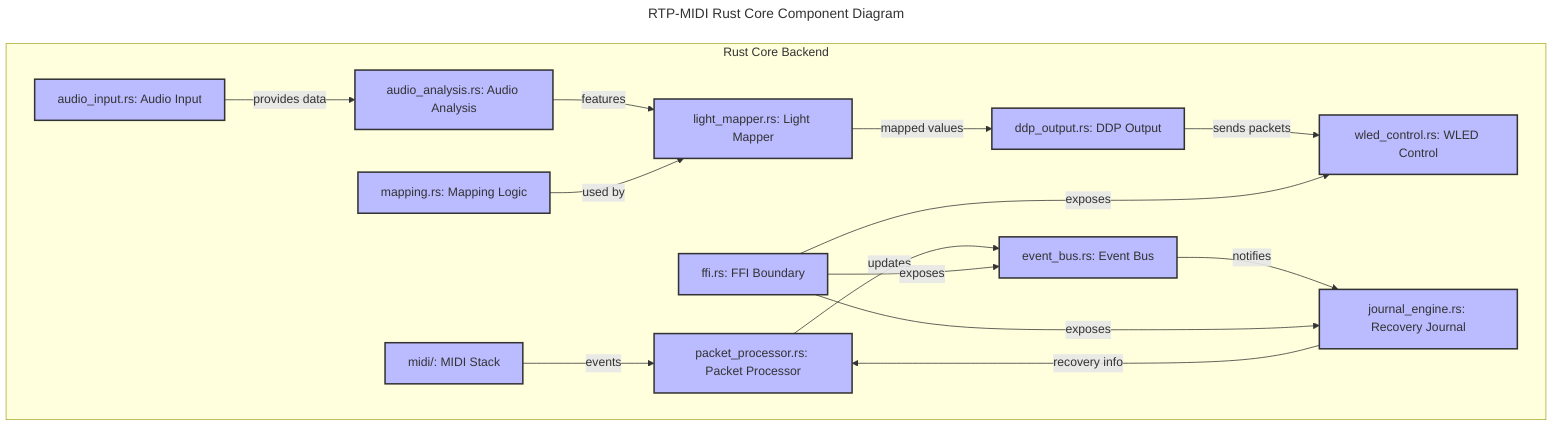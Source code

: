 ---
title: RTP-MIDI Rust Core Component Diagram
---

flowchart TB
    subgraph RustCore["Rust Core Backend"]
        AudioInput["audio_input.rs: Audio Input"]
        AudioAnalysis["audio_analysis.rs: Audio Analysis"]
        LightMapper["light_mapper.rs: Light Mapper"]
        DDPOutput["ddp_output.rs: DDP Output"]
        WLEDControl["wled_control.rs: WLED Control"]
        MIDI["midi/: MIDI Stack"]
        PacketProcessor["packet_processor.rs: Packet Processor"]
        EventBus["event_bus.rs: Event Bus"]
        JournalEngine["journal_engine.rs: Recovery Journal"]
        FFI["ffi.rs: FFI Boundary"]
        Mapping["mapping.rs: Mapping Logic"]
    end

    AudioInput -- provides data --> AudioAnalysis
    AudioAnalysis -- features --> LightMapper
    LightMapper -- mapped values --> DDPOutput
    DDPOutput -- sends packets --> WLEDControl
    MIDI -- events --> PacketProcessor
    PacketProcessor -- updates --> EventBus
    EventBus -- notifies --> JournalEngine
    JournalEngine -- recovery info --> PacketProcessor
    FFI -- exposes --> EventBus
    FFI -- exposes --> JournalEngine
    FFI -- exposes --> WLEDControl
    Mapping -- used by --> LightMapper

    classDef component fill:#bbf,stroke:#333,stroke-width:2px;
    class AudioInput,AudioAnalysis,LightMapper,DDPOutput,WLEDControl,MIDI,PacketProcessor,EventBus,JournalEngine,FFI,Mapping component;